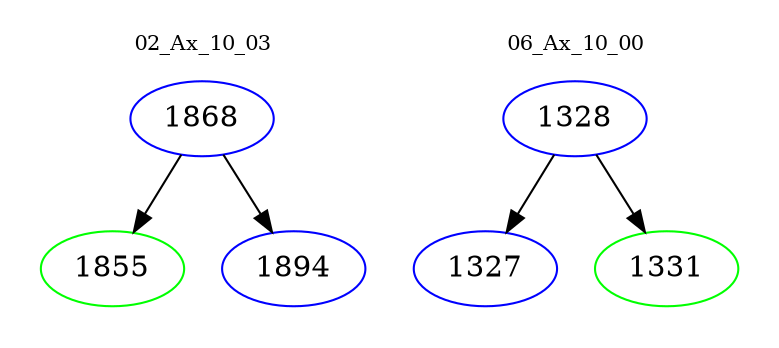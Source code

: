 digraph{
subgraph cluster_0 {
color = white
label = "02_Ax_10_03";
fontsize=10;
T0_1868 [label="1868", color="blue"]
T0_1868 -> T0_1855 [color="black"]
T0_1855 [label="1855", color="green"]
T0_1868 -> T0_1894 [color="black"]
T0_1894 [label="1894", color="blue"]
}
subgraph cluster_1 {
color = white
label = "06_Ax_10_00";
fontsize=10;
T1_1328 [label="1328", color="blue"]
T1_1328 -> T1_1327 [color="black"]
T1_1327 [label="1327", color="blue"]
T1_1328 -> T1_1331 [color="black"]
T1_1331 [label="1331", color="green"]
}
}

